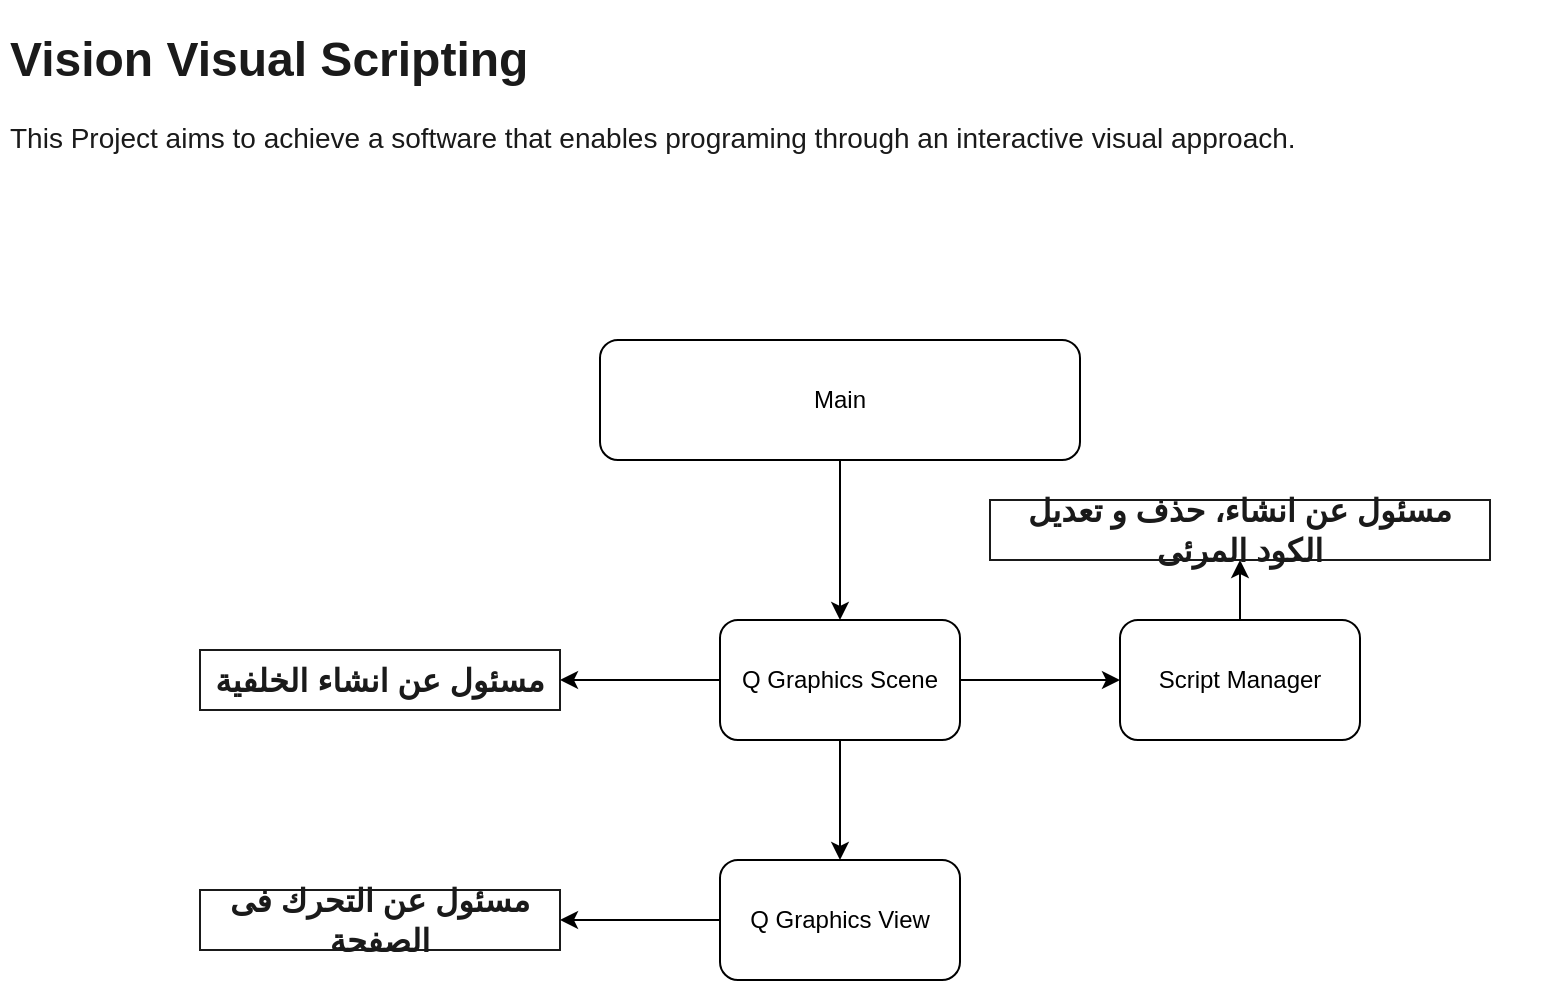 <mxfile version="16.0.3" type="github">
  <diagram id="hCC37PdxLk1hiNzJ39LI" name="Page-1">
    <mxGraphModel dx="1497" dy="794" grid="1" gridSize="30" guides="1" tooltips="1" connect="1" arrows="1" fold="1" page="1" pageScale="1" pageWidth="1100" pageHeight="850" background="#FFFFFF" math="0" shadow="0">
      <root>
        <mxCell id="0" />
        <mxCell id="1" parent="0" />
        <mxCell id="mb9BTXo8A0_jGZtF6IZj-8" value="Main" style="rounded=1;whiteSpace=wrap;html=1;" parent="1" vertex="1">
          <mxGeometry x="420" y="250" width="240" height="60" as="geometry" />
        </mxCell>
        <mxCell id="CaGoJxjw2hJIUdzqTwTn-14" value="" style="rounded=0;orthogonalLoop=1;jettySize=auto;html=1;shadow=0;startArrow=classic;startFill=1;endArrow=none;endFill=0;" edge="1" parent="1" source="CaGoJxjw2hJIUdzqTwTn-11" target="CaGoJxjw2hJIUdzqTwTn-13">
          <mxGeometry relative="1" as="geometry" />
        </mxCell>
        <mxCell id="CaGoJxjw2hJIUdzqTwTn-11" value="Q Graphics View" style="whiteSpace=wrap;html=1;rounded=1;" vertex="1" parent="1">
          <mxGeometry x="480" y="510" width="120" height="60" as="geometry" />
        </mxCell>
        <mxCell id="CaGoJxjw2hJIUdzqTwTn-15" style="rounded=0;orthogonalLoop=1;jettySize=auto;html=1;shadow=0;startArrow=classic;startFill=1;endArrow=none;endFill=0;" edge="1" parent="1" source="CaGoJxjw2hJIUdzqTwTn-13" target="mb9BTXo8A0_jGZtF6IZj-8">
          <mxGeometry relative="1" as="geometry" />
        </mxCell>
        <mxCell id="CaGoJxjw2hJIUdzqTwTn-29" style="edgeStyle=none;rounded=0;orthogonalLoop=1;jettySize=auto;html=1;shadow=0;fontSize=16;fontColor=#FFFFFF;startArrow=classic;startFill=1;endArrow=none;endFill=0;verticalAlign=middle;horizontal=1;align=center;strokeColor=none;" edge="1" parent="1" source="CaGoJxjw2hJIUdzqTwTn-13" target="CaGoJxjw2hJIUdzqTwTn-28">
          <mxGeometry relative="1" as="geometry" />
        </mxCell>
        <mxCell id="CaGoJxjw2hJIUdzqTwTn-32" style="edgeStyle=none;rounded=0;orthogonalLoop=1;jettySize=auto;html=1;shadow=0;fontSize=16;fontColor=#FFFFFF;startArrow=none;startFill=0;endArrow=classic;endFill=1;strokeColor=default;" edge="1" parent="1" source="CaGoJxjw2hJIUdzqTwTn-13" target="CaGoJxjw2hJIUdzqTwTn-28">
          <mxGeometry relative="1" as="geometry" />
        </mxCell>
        <mxCell id="CaGoJxjw2hJIUdzqTwTn-13" value="Q Graphics Scene" style="whiteSpace=wrap;html=1;rounded=1;" vertex="1" parent="1">
          <mxGeometry x="480" y="390" width="120" height="60" as="geometry" />
        </mxCell>
        <mxCell id="CaGoJxjw2hJIUdzqTwTn-20" value="&lt;h1&gt;Vision Visual Scripting&lt;/h1&gt;&lt;p&gt;&lt;font style=&quot;font-size: 14px&quot;&gt;This Project aims to achieve a software that enables programing through an interactive visual approach.&lt;/font&gt;&lt;/p&gt;" style="text;html=1;spacing=5;spacingTop=-20;whiteSpace=wrap;overflow=hidden;rounded=0;fontColor=#1A1A1A;" vertex="1" parent="1">
          <mxGeometry x="120" y="90" width="780" height="90" as="geometry" />
        </mxCell>
        <mxCell id="CaGoJxjw2hJIUdzqTwTn-22" style="edgeStyle=none;rounded=0;orthogonalLoop=1;jettySize=auto;html=1;shadow=0;fontColor=#E6E6E6;startArrow=classic;startFill=1;endArrow=none;endFill=0;" edge="1" parent="1" source="CaGoJxjw2hJIUdzqTwTn-21" target="CaGoJxjw2hJIUdzqTwTn-13">
          <mxGeometry relative="1" as="geometry">
            <mxPoint x="380" y="470" as="targetPoint" />
          </mxGeometry>
        </mxCell>
        <mxCell id="CaGoJxjw2hJIUdzqTwTn-21" value="مسئول عن انشاء الخلفية" style="text;align=center;verticalAlign=middle;rounded=0;imageWidth=24;imageHeight=24;arcSize=12;strokeWidth=1;sketch=0;shadow=0;glass=0;perimeterSpacing=0;fontSize=16;fillColor=#FFFFFF;strokeColor=#1A1A1A;fontColor=#1A1A1A;labelBackgroundColor=none;labelBorderColor=none;whiteSpace=wrap;html=1;fontStyle=1;gradientColor=none;gradientDirection=radial;" vertex="1" parent="1">
          <mxGeometry x="220" y="405" width="180" height="30" as="geometry" />
        </mxCell>
        <mxCell id="CaGoJxjw2hJIUdzqTwTn-25" style="edgeStyle=none;rounded=0;orthogonalLoop=1;jettySize=auto;html=1;shadow=0;fontSize=16;fontColor=#E6E6E6;startArrow=classic;startFill=1;endArrow=none;endFill=0;" edge="1" parent="1" source="CaGoJxjw2hJIUdzqTwTn-24" target="CaGoJxjw2hJIUdzqTwTn-11">
          <mxGeometry relative="1" as="geometry" />
        </mxCell>
        <mxCell id="CaGoJxjw2hJIUdzqTwTn-24" value="مسئول عن التحرك فى الصفحة" style="text;align=center;verticalAlign=middle;rounded=0;imageWidth=24;imageHeight=24;arcSize=12;strokeWidth=1;sketch=0;shadow=0;glass=0;perimeterSpacing=0;fontSize=16;fillColor=#FFFFFF;strokeColor=#1A1A1A;fontColor=#1A1A1A;labelBackgroundColor=none;labelBorderColor=none;whiteSpace=wrap;html=1;fontStyle=1;gradientColor=none;gradientDirection=radial;" vertex="1" parent="1">
          <mxGeometry x="220" y="525" width="180" height="30" as="geometry" />
        </mxCell>
        <mxCell id="CaGoJxjw2hJIUdzqTwTn-34" style="edgeStyle=none;rounded=0;orthogonalLoop=1;jettySize=auto;html=1;shadow=0;fontSize=16;fontColor=#FFFFFF;startArrow=none;startFill=0;endArrow=classic;endFill=1;strokeColor=default;" edge="1" parent="1" source="CaGoJxjw2hJIUdzqTwTn-28" target="CaGoJxjw2hJIUdzqTwTn-33">
          <mxGeometry relative="1" as="geometry" />
        </mxCell>
        <mxCell id="CaGoJxjw2hJIUdzqTwTn-28" value="Script Manager" style="whiteSpace=wrap;html=1;rounded=1;" vertex="1" parent="1">
          <mxGeometry x="680" y="390" width="120" height="60" as="geometry" />
        </mxCell>
        <mxCell id="CaGoJxjw2hJIUdzqTwTn-33" value="مسئول عن انشاء، حذف و تعديل الكود المرئى" style="text;align=center;verticalAlign=middle;rounded=0;imageWidth=24;imageHeight=24;arcSize=12;strokeWidth=1;sketch=0;shadow=0;glass=0;perimeterSpacing=0;fontSize=16;fillColor=#FFFFFF;strokeColor=#1A1A1A;fontColor=#1A1A1A;labelBackgroundColor=none;labelBorderColor=none;whiteSpace=wrap;html=1;fontStyle=1;gradientColor=none;gradientDirection=radial;" vertex="1" parent="1">
          <mxGeometry x="615" y="330" width="250" height="30" as="geometry" />
        </mxCell>
      </root>
    </mxGraphModel>
  </diagram>
</mxfile>
